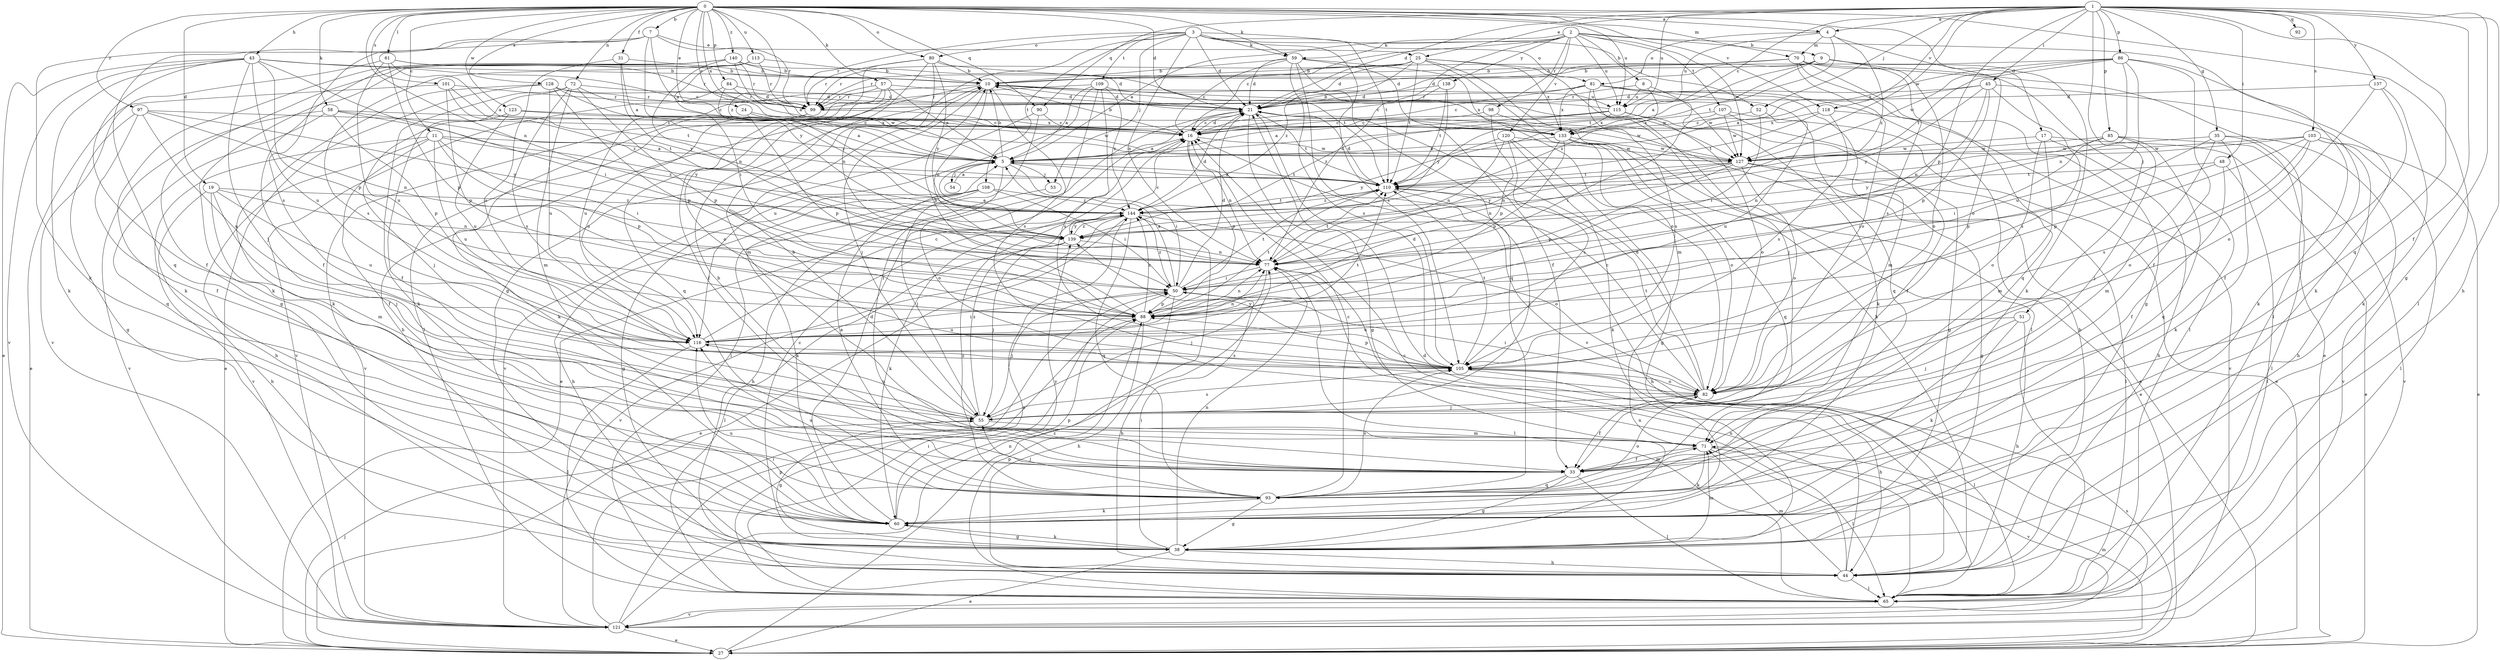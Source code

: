 strict digraph  {
0;
1;
2;
3;
4;
5;
7;
8;
9;
10;
11;
16;
17;
19;
21;
24;
25;
27;
31;
33;
35;
38;
43;
44;
45;
48;
50;
51;
52;
53;
54;
55;
57;
58;
59;
60;
61;
65;
70;
71;
72;
77;
80;
81;
82;
84;
85;
86;
88;
90;
92;
93;
97;
98;
99;
101;
103;
105;
107;
108;
109;
110;
113;
115;
116;
118;
120;
121;
123;
127;
128;
133;
137;
138;
139;
140;
144;
0 -> 4  [label=a];
0 -> 7  [label=b];
0 -> 11  [label=c];
0 -> 16  [label=c];
0 -> 17  [label=d];
0 -> 19  [label=d];
0 -> 21  [label=d];
0 -> 24  [label=e];
0 -> 31  [label=f];
0 -> 43  [label=h];
0 -> 57  [label=k];
0 -> 58  [label=k];
0 -> 59  [label=k];
0 -> 61  [label=l];
0 -> 65  [label=l];
0 -> 70  [label=m];
0 -> 72  [label=n];
0 -> 77  [label=n];
0 -> 80  [label=o];
0 -> 84  [label=p];
0 -> 90  [label=q];
0 -> 97  [label=r];
0 -> 101  [label=s];
0 -> 113  [label=u];
0 -> 115  [label=u];
0 -> 118  [label=v];
0 -> 123  [label=w];
0 -> 128  [label=x];
0 -> 133  [label=x];
0 -> 140  [label=z];
0 -> 144  [label=z];
1 -> 4  [label=a];
1 -> 16  [label=c];
1 -> 21  [label=d];
1 -> 25  [label=e];
1 -> 33  [label=f];
1 -> 35  [label=g];
1 -> 38  [label=g];
1 -> 44  [label=h];
1 -> 45  [label=i];
1 -> 48  [label=i];
1 -> 51  [label=j];
1 -> 52  [label=j];
1 -> 85  [label=p];
1 -> 86  [label=p];
1 -> 88  [label=p];
1 -> 90  [label=q];
1 -> 92  [label=q];
1 -> 93  [label=q];
1 -> 103  [label=s];
1 -> 115  [label=u];
1 -> 118  [label=v];
1 -> 127  [label=w];
1 -> 137  [label=y];
2 -> 5  [label=a];
2 -> 8  [label=b];
2 -> 9  [label=b];
2 -> 16  [label=c];
2 -> 59  [label=k];
2 -> 65  [label=l];
2 -> 77  [label=n];
2 -> 98  [label=r];
2 -> 107  [label=t];
2 -> 115  [label=u];
2 -> 120  [label=v];
2 -> 127  [label=w];
2 -> 138  [label=y];
3 -> 21  [label=d];
3 -> 38  [label=g];
3 -> 52  [label=j];
3 -> 53  [label=j];
3 -> 59  [label=k];
3 -> 77  [label=n];
3 -> 80  [label=o];
3 -> 81  [label=o];
3 -> 99  [label=r];
3 -> 105  [label=s];
3 -> 108  [label=t];
3 -> 109  [label=t];
3 -> 110  [label=t];
4 -> 70  [label=m];
4 -> 81  [label=o];
4 -> 82  [label=o];
4 -> 110  [label=t];
4 -> 115  [label=u];
4 -> 144  [label=z];
5 -> 10  [label=b];
5 -> 50  [label=i];
5 -> 53  [label=j];
5 -> 54  [label=j];
5 -> 82  [label=o];
5 -> 110  [label=t];
7 -> 5  [label=a];
7 -> 25  [label=e];
7 -> 60  [label=k];
7 -> 93  [label=q];
7 -> 99  [label=r];
7 -> 105  [label=s];
7 -> 139  [label=y];
8 -> 99  [label=r];
8 -> 115  [label=u];
8 -> 127  [label=w];
8 -> 144  [label=z];
9 -> 5  [label=a];
9 -> 10  [label=b];
9 -> 21  [label=d];
9 -> 60  [label=k];
9 -> 82  [label=o];
9 -> 105  [label=s];
9 -> 110  [label=t];
10 -> 21  [label=d];
10 -> 44  [label=h];
10 -> 55  [label=j];
10 -> 77  [label=n];
10 -> 99  [label=r];
10 -> 105  [label=s];
10 -> 115  [label=u];
10 -> 127  [label=w];
11 -> 5  [label=a];
11 -> 33  [label=f];
11 -> 44  [label=h];
11 -> 50  [label=i];
11 -> 88  [label=p];
11 -> 116  [label=u];
11 -> 121  [label=v];
11 -> 144  [label=z];
16 -> 5  [label=a];
16 -> 10  [label=b];
16 -> 21  [label=d];
16 -> 77  [label=n];
16 -> 88  [label=p];
16 -> 127  [label=w];
17 -> 27  [label=e];
17 -> 44  [label=h];
17 -> 71  [label=m];
17 -> 82  [label=o];
17 -> 127  [label=w];
19 -> 44  [label=h];
19 -> 55  [label=j];
19 -> 71  [label=m];
19 -> 77  [label=n];
19 -> 116  [label=u];
19 -> 144  [label=z];
21 -> 16  [label=c];
21 -> 27  [label=e];
21 -> 38  [label=g];
21 -> 110  [label=t];
21 -> 127  [label=w];
24 -> 88  [label=p];
24 -> 127  [label=w];
24 -> 133  [label=x];
25 -> 10  [label=b];
25 -> 21  [label=d];
25 -> 44  [label=h];
25 -> 65  [label=l];
25 -> 71  [label=m];
25 -> 99  [label=r];
25 -> 110  [label=t];
25 -> 133  [label=x];
25 -> 144  [label=z];
27 -> 55  [label=j];
27 -> 71  [label=m];
27 -> 105  [label=s];
27 -> 144  [label=z];
31 -> 5  [label=a];
31 -> 10  [label=b];
31 -> 116  [label=u];
31 -> 139  [label=y];
33 -> 10  [label=b];
33 -> 38  [label=g];
33 -> 65  [label=l];
33 -> 71  [label=m];
33 -> 93  [label=q];
35 -> 60  [label=k];
35 -> 65  [label=l];
35 -> 71  [label=m];
35 -> 88  [label=p];
35 -> 121  [label=v];
35 -> 127  [label=w];
38 -> 16  [label=c];
38 -> 27  [label=e];
38 -> 44  [label=h];
38 -> 50  [label=i];
38 -> 60  [label=k];
38 -> 71  [label=m];
38 -> 77  [label=n];
43 -> 10  [label=b];
43 -> 16  [label=c];
43 -> 27  [label=e];
43 -> 33  [label=f];
43 -> 50  [label=i];
43 -> 55  [label=j];
43 -> 60  [label=k];
43 -> 88  [label=p];
43 -> 116  [label=u];
43 -> 121  [label=v];
44 -> 16  [label=c];
44 -> 65  [label=l];
44 -> 71  [label=m];
44 -> 77  [label=n];
45 -> 5  [label=a];
45 -> 21  [label=d];
45 -> 60  [label=k];
45 -> 77  [label=n];
45 -> 88  [label=p];
45 -> 105  [label=s];
45 -> 139  [label=y];
48 -> 33  [label=f];
48 -> 50  [label=i];
48 -> 65  [label=l];
48 -> 110  [label=t];
50 -> 5  [label=a];
50 -> 21  [label=d];
50 -> 44  [label=h];
50 -> 55  [label=j];
50 -> 88  [label=p];
50 -> 110  [label=t];
50 -> 144  [label=z];
51 -> 44  [label=h];
51 -> 55  [label=j];
51 -> 60  [label=k];
51 -> 116  [label=u];
52 -> 16  [label=c];
52 -> 50  [label=i];
52 -> 116  [label=u];
53 -> 44  [label=h];
54 -> 5  [label=a];
55 -> 10  [label=b];
55 -> 38  [label=g];
55 -> 71  [label=m];
55 -> 105  [label=s];
55 -> 116  [label=u];
55 -> 144  [label=z];
57 -> 5  [label=a];
57 -> 21  [label=d];
57 -> 33  [label=f];
57 -> 82  [label=o];
57 -> 93  [label=q];
57 -> 99  [label=r];
57 -> 116  [label=u];
58 -> 16  [label=c];
58 -> 88  [label=p];
58 -> 93  [label=q];
58 -> 110  [label=t];
58 -> 121  [label=v];
58 -> 139  [label=y];
59 -> 10  [label=b];
59 -> 16  [label=c];
59 -> 21  [label=d];
59 -> 33  [label=f];
59 -> 82  [label=o];
59 -> 93  [label=q];
59 -> 105  [label=s];
59 -> 121  [label=v];
60 -> 21  [label=d];
60 -> 38  [label=g];
60 -> 88  [label=p];
60 -> 116  [label=u];
60 -> 139  [label=y];
61 -> 5  [label=a];
61 -> 10  [label=b];
61 -> 88  [label=p];
61 -> 99  [label=r];
61 -> 116  [label=u];
61 -> 121  [label=v];
65 -> 21  [label=d];
65 -> 50  [label=i];
65 -> 77  [label=n];
65 -> 88  [label=p];
65 -> 121  [label=v];
65 -> 144  [label=z];
70 -> 10  [label=b];
70 -> 21  [label=d];
70 -> 27  [label=e];
70 -> 38  [label=g];
70 -> 65  [label=l];
70 -> 82  [label=o];
70 -> 93  [label=q];
70 -> 99  [label=r];
71 -> 33  [label=f];
71 -> 60  [label=k];
71 -> 65  [label=l];
71 -> 121  [label=v];
72 -> 16  [label=c];
72 -> 21  [label=d];
72 -> 33  [label=f];
72 -> 60  [label=k];
72 -> 71  [label=m];
72 -> 88  [label=p];
72 -> 105  [label=s];
77 -> 50  [label=i];
77 -> 55  [label=j];
77 -> 65  [label=l];
77 -> 110  [label=t];
80 -> 10  [label=b];
80 -> 65  [label=l];
80 -> 71  [label=m];
80 -> 77  [label=n];
80 -> 99  [label=r];
80 -> 110  [label=t];
80 -> 139  [label=y];
81 -> 16  [label=c];
81 -> 44  [label=h];
81 -> 55  [label=j];
81 -> 60  [label=k];
81 -> 71  [label=m];
81 -> 93  [label=q];
81 -> 99  [label=r];
81 -> 105  [label=s];
81 -> 133  [label=x];
82 -> 16  [label=c];
82 -> 21  [label=d];
82 -> 33  [label=f];
82 -> 50  [label=i];
82 -> 55  [label=j];
82 -> 110  [label=t];
84 -> 21  [label=d];
84 -> 99  [label=r];
84 -> 121  [label=v];
84 -> 144  [label=z];
85 -> 50  [label=i];
85 -> 55  [label=j];
85 -> 77  [label=n];
85 -> 93  [label=q];
85 -> 121  [label=v];
85 -> 127  [label=w];
86 -> 10  [label=b];
86 -> 33  [label=f];
86 -> 60  [label=k];
86 -> 77  [label=n];
86 -> 110  [label=t];
86 -> 116  [label=u];
86 -> 127  [label=w];
86 -> 133  [label=x];
88 -> 10  [label=b];
88 -> 44  [label=h];
88 -> 77  [label=n];
88 -> 110  [label=t];
88 -> 116  [label=u];
88 -> 144  [label=z];
90 -> 16  [label=c];
90 -> 65  [label=l];
90 -> 121  [label=v];
93 -> 5  [label=a];
93 -> 16  [label=c];
93 -> 38  [label=g];
93 -> 55  [label=j];
93 -> 60  [label=k];
93 -> 82  [label=o];
93 -> 105  [label=s];
93 -> 116  [label=u];
93 -> 144  [label=z];
97 -> 16  [label=c];
97 -> 33  [label=f];
97 -> 38  [label=g];
97 -> 77  [label=n];
97 -> 116  [label=u];
97 -> 139  [label=y];
98 -> 16  [label=c];
98 -> 27  [label=e];
98 -> 88  [label=p];
99 -> 16  [label=c];
99 -> 60  [label=k];
99 -> 116  [label=u];
99 -> 121  [label=v];
101 -> 27  [label=e];
101 -> 88  [label=p];
101 -> 99  [label=r];
101 -> 110  [label=t];
101 -> 144  [label=z];
103 -> 27  [label=e];
103 -> 44  [label=h];
103 -> 65  [label=l];
103 -> 82  [label=o];
103 -> 88  [label=p];
103 -> 105  [label=s];
103 -> 127  [label=w];
103 -> 139  [label=y];
105 -> 21  [label=d];
105 -> 44  [label=h];
105 -> 65  [label=l];
105 -> 82  [label=o];
105 -> 88  [label=p];
105 -> 110  [label=t];
105 -> 139  [label=y];
107 -> 27  [label=e];
107 -> 33  [label=f];
107 -> 50  [label=i];
107 -> 127  [label=w];
107 -> 133  [label=x];
108 -> 38  [label=g];
108 -> 44  [label=h];
108 -> 50  [label=i];
108 -> 55  [label=j];
108 -> 60  [label=k];
108 -> 144  [label=z];
109 -> 5  [label=a];
109 -> 33  [label=f];
109 -> 99  [label=r];
109 -> 105  [label=s];
109 -> 116  [label=u];
109 -> 133  [label=x];
109 -> 144  [label=z];
110 -> 5  [label=a];
110 -> 21  [label=d];
110 -> 44  [label=h];
110 -> 55  [label=j];
110 -> 144  [label=z];
113 -> 10  [label=b];
113 -> 50  [label=i];
113 -> 60  [label=k];
113 -> 99  [label=r];
113 -> 105  [label=s];
115 -> 5  [label=a];
115 -> 10  [label=b];
115 -> 16  [label=c];
115 -> 38  [label=g];
115 -> 82  [label=o];
115 -> 133  [label=x];
115 -> 144  [label=z];
116 -> 16  [label=c];
116 -> 50  [label=i];
116 -> 65  [label=l];
116 -> 77  [label=n];
116 -> 105  [label=s];
116 -> 110  [label=t];
118 -> 105  [label=s];
118 -> 110  [label=t];
118 -> 121  [label=v];
118 -> 133  [label=x];
120 -> 38  [label=g];
120 -> 60  [label=k];
120 -> 77  [label=n];
120 -> 105  [label=s];
120 -> 127  [label=w];
120 -> 139  [label=y];
121 -> 27  [label=e];
121 -> 50  [label=i];
121 -> 77  [label=n];
121 -> 88  [label=p];
123 -> 5  [label=a];
123 -> 55  [label=j];
123 -> 116  [label=u];
123 -> 133  [label=x];
127 -> 38  [label=g];
127 -> 65  [label=l];
127 -> 77  [label=n];
127 -> 82  [label=o];
127 -> 88  [label=p];
127 -> 110  [label=t];
127 -> 139  [label=y];
128 -> 21  [label=d];
128 -> 27  [label=e];
128 -> 60  [label=k];
128 -> 88  [label=p];
128 -> 99  [label=r];
128 -> 116  [label=u];
128 -> 127  [label=w];
133 -> 5  [label=a];
133 -> 27  [label=e];
133 -> 77  [label=n];
133 -> 82  [label=o];
133 -> 88  [label=p];
133 -> 93  [label=q];
133 -> 127  [label=w];
137 -> 21  [label=d];
137 -> 33  [label=f];
137 -> 60  [label=k];
137 -> 82  [label=o];
138 -> 16  [label=c];
138 -> 21  [label=d];
138 -> 110  [label=t];
138 -> 139  [label=y];
139 -> 5  [label=a];
139 -> 16  [label=c];
139 -> 55  [label=j];
139 -> 65  [label=l];
139 -> 77  [label=n];
139 -> 144  [label=z];
140 -> 5  [label=a];
140 -> 10  [label=b];
140 -> 21  [label=d];
140 -> 33  [label=f];
140 -> 38  [label=g];
140 -> 60  [label=k];
140 -> 77  [label=n];
140 -> 99  [label=r];
144 -> 21  [label=d];
144 -> 27  [label=e];
144 -> 60  [label=k];
144 -> 82  [label=o];
144 -> 93  [label=q];
144 -> 110  [label=t];
144 -> 121  [label=v];
144 -> 139  [label=y];
}
